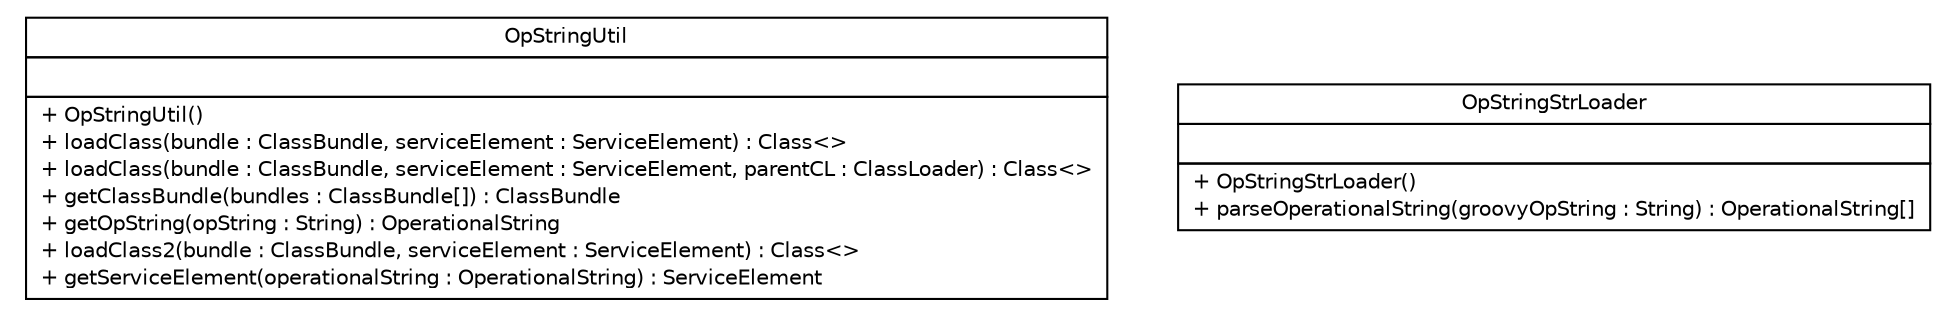 #!/usr/local/bin/dot
#
# Class diagram 
# Generated by UMLGraph version R5_6 (http://www.umlgraph.org/)
#

digraph G {
	edge [fontname="Helvetica",fontsize=10,labelfontname="Helvetica",labelfontsize=10];
	node [fontname="Helvetica",fontsize=10,shape=plaintext];
	nodesep=0.25;
	ranksep=0.5;
	// sorcer.util.rio.OpStringUtil
	c39846 [label=<<table title="sorcer.util.rio.OpStringUtil" border="0" cellborder="1" cellspacing="0" cellpadding="2" port="p" href="./OpStringUtil.html">
		<tr><td><table border="0" cellspacing="0" cellpadding="1">
<tr><td align="center" balign="center"> OpStringUtil </td></tr>
		</table></td></tr>
		<tr><td><table border="0" cellspacing="0" cellpadding="1">
<tr><td align="left" balign="left">  </td></tr>
		</table></td></tr>
		<tr><td><table border="0" cellspacing="0" cellpadding="1">
<tr><td align="left" balign="left"> + OpStringUtil() </td></tr>
<tr><td align="left" balign="left"> + loadClass(bundle : ClassBundle, serviceElement : ServiceElement) : Class&lt;&gt; </td></tr>
<tr><td align="left" balign="left"> + loadClass(bundle : ClassBundle, serviceElement : ServiceElement, parentCL : ClassLoader) : Class&lt;&gt; </td></tr>
<tr><td align="left" balign="left"> + getClassBundle(bundles : ClassBundle[]) : ClassBundle </td></tr>
<tr><td align="left" balign="left"> + getOpString(opString : String) : OperationalString </td></tr>
<tr><td align="left" balign="left"> + loadClass2(bundle : ClassBundle, serviceElement : ServiceElement) : Class&lt;&gt; </td></tr>
<tr><td align="left" balign="left"> + getServiceElement(operationalString : OperationalString) : ServiceElement </td></tr>
		</table></td></tr>
		</table>>, URL="./OpStringUtil.html", fontname="Helvetica", fontcolor="black", fontsize=10.0];
	// sorcer.util.rio.OpStringStrLoader
	c39847 [label=<<table title="sorcer.util.rio.OpStringStrLoader" border="0" cellborder="1" cellspacing="0" cellpadding="2" port="p" href="./OpStringStrLoader.html">
		<tr><td><table border="0" cellspacing="0" cellpadding="1">
<tr><td align="center" balign="center"> OpStringStrLoader </td></tr>
		</table></td></tr>
		<tr><td><table border="0" cellspacing="0" cellpadding="1">
<tr><td align="left" balign="left">  </td></tr>
		</table></td></tr>
		<tr><td><table border="0" cellspacing="0" cellpadding="1">
<tr><td align="left" balign="left"> + OpStringStrLoader() </td></tr>
<tr><td align="left" balign="left"> + parseOperationalString(groovyOpString : String) : OperationalString[] </td></tr>
		</table></td></tr>
		</table>>, URL="./OpStringStrLoader.html", fontname="Helvetica", fontcolor="black", fontsize=10.0];
}

